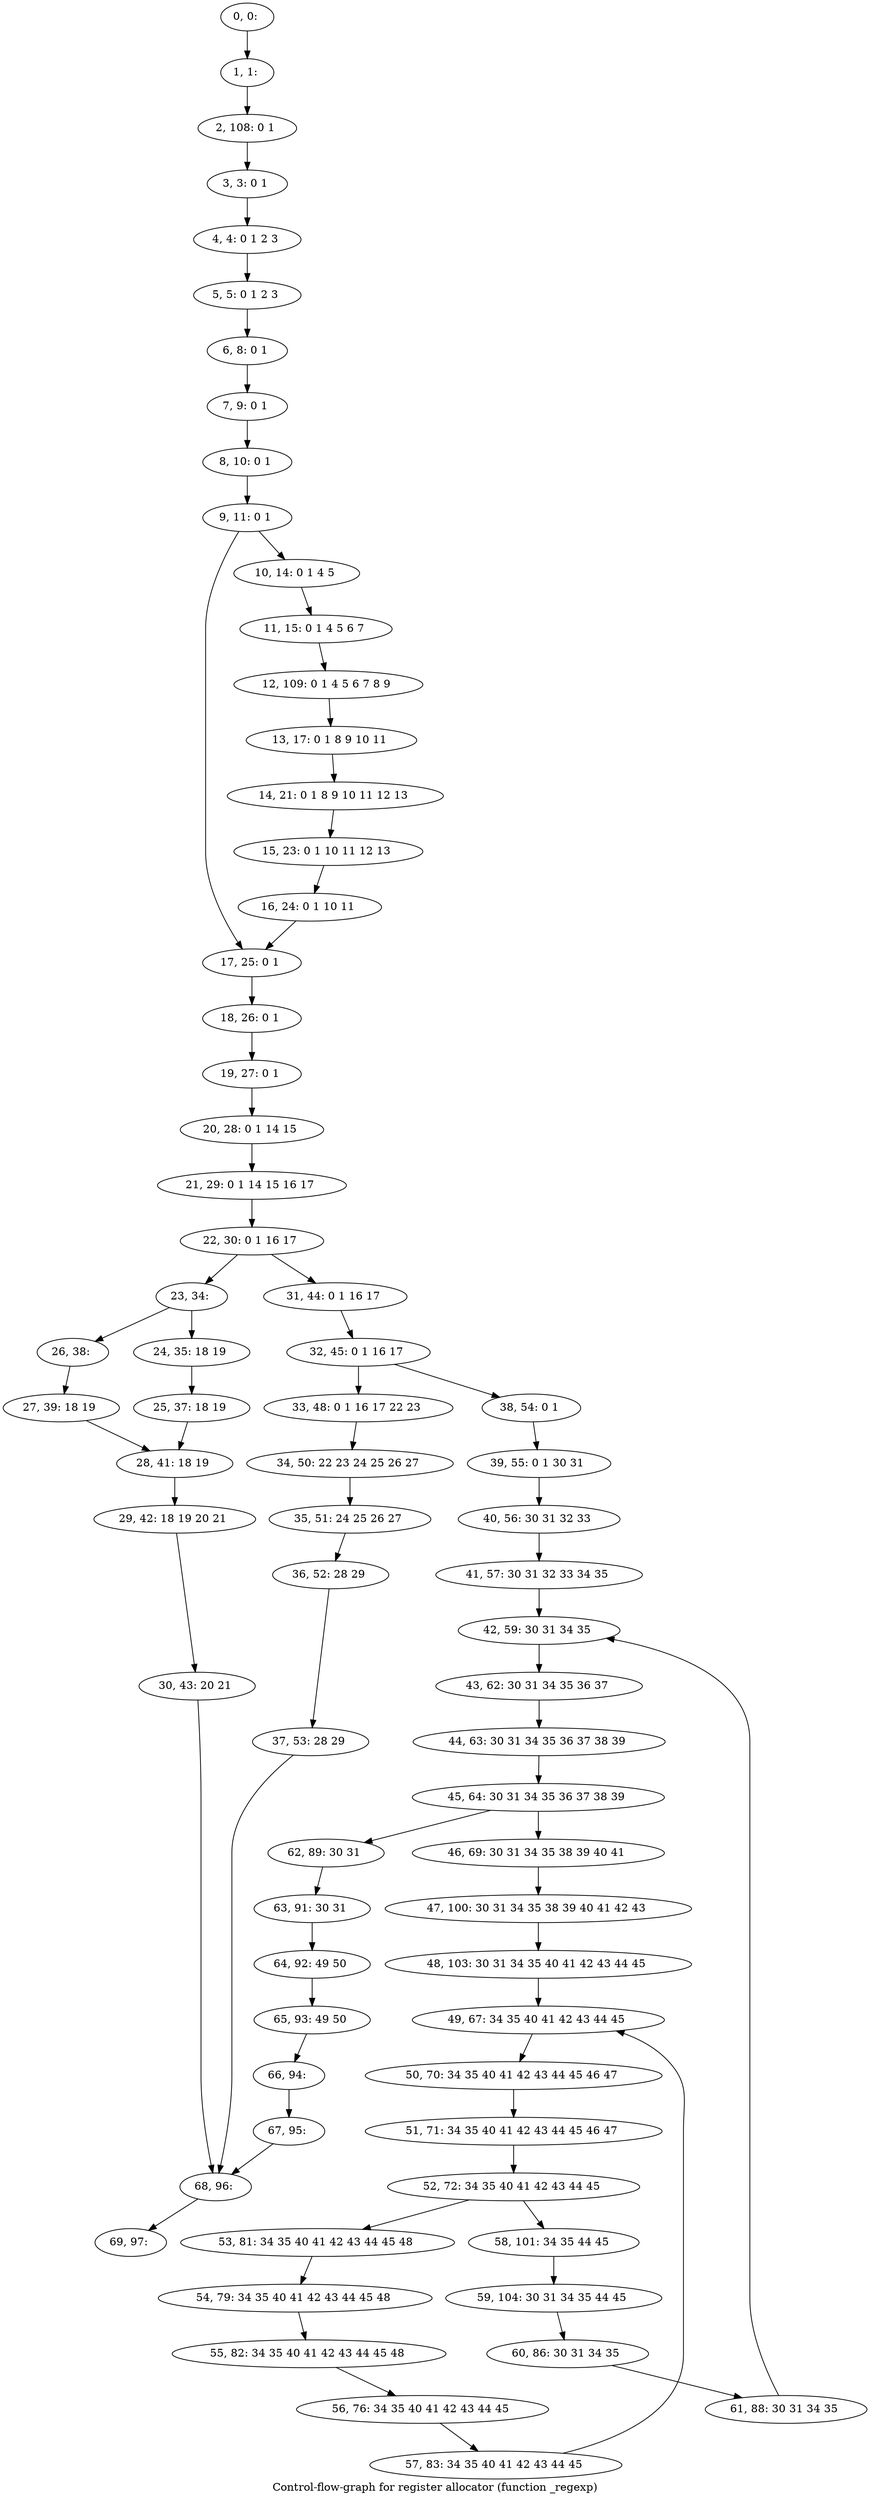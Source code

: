 digraph G {
graph [label="Control-flow-graph for register allocator (function _regexp)"]
0[label="0, 0: "];
1[label="1, 1: "];
2[label="2, 108: 0 1 "];
3[label="3, 3: 0 1 "];
4[label="4, 4: 0 1 2 3 "];
5[label="5, 5: 0 1 2 3 "];
6[label="6, 8: 0 1 "];
7[label="7, 9: 0 1 "];
8[label="8, 10: 0 1 "];
9[label="9, 11: 0 1 "];
10[label="10, 14: 0 1 4 5 "];
11[label="11, 15: 0 1 4 5 6 7 "];
12[label="12, 109: 0 1 4 5 6 7 8 9 "];
13[label="13, 17: 0 1 8 9 10 11 "];
14[label="14, 21: 0 1 8 9 10 11 12 13 "];
15[label="15, 23: 0 1 10 11 12 13 "];
16[label="16, 24: 0 1 10 11 "];
17[label="17, 25: 0 1 "];
18[label="18, 26: 0 1 "];
19[label="19, 27: 0 1 "];
20[label="20, 28: 0 1 14 15 "];
21[label="21, 29: 0 1 14 15 16 17 "];
22[label="22, 30: 0 1 16 17 "];
23[label="23, 34: "];
24[label="24, 35: 18 19 "];
25[label="25, 37: 18 19 "];
26[label="26, 38: "];
27[label="27, 39: 18 19 "];
28[label="28, 41: 18 19 "];
29[label="29, 42: 18 19 20 21 "];
30[label="30, 43: 20 21 "];
31[label="31, 44: 0 1 16 17 "];
32[label="32, 45: 0 1 16 17 "];
33[label="33, 48: 0 1 16 17 22 23 "];
34[label="34, 50: 22 23 24 25 26 27 "];
35[label="35, 51: 24 25 26 27 "];
36[label="36, 52: 28 29 "];
37[label="37, 53: 28 29 "];
38[label="38, 54: 0 1 "];
39[label="39, 55: 0 1 30 31 "];
40[label="40, 56: 30 31 32 33 "];
41[label="41, 57: 30 31 32 33 34 35 "];
42[label="42, 59: 30 31 34 35 "];
43[label="43, 62: 30 31 34 35 36 37 "];
44[label="44, 63: 30 31 34 35 36 37 38 39 "];
45[label="45, 64: 30 31 34 35 36 37 38 39 "];
46[label="46, 69: 30 31 34 35 38 39 40 41 "];
47[label="47, 100: 30 31 34 35 38 39 40 41 42 43 "];
48[label="48, 103: 30 31 34 35 40 41 42 43 44 45 "];
49[label="49, 67: 34 35 40 41 42 43 44 45 "];
50[label="50, 70: 34 35 40 41 42 43 44 45 46 47 "];
51[label="51, 71: 34 35 40 41 42 43 44 45 46 47 "];
52[label="52, 72: 34 35 40 41 42 43 44 45 "];
53[label="53, 81: 34 35 40 41 42 43 44 45 48 "];
54[label="54, 79: 34 35 40 41 42 43 44 45 48 "];
55[label="55, 82: 34 35 40 41 42 43 44 45 48 "];
56[label="56, 76: 34 35 40 41 42 43 44 45 "];
57[label="57, 83: 34 35 40 41 42 43 44 45 "];
58[label="58, 101: 34 35 44 45 "];
59[label="59, 104: 30 31 34 35 44 45 "];
60[label="60, 86: 30 31 34 35 "];
61[label="61, 88: 30 31 34 35 "];
62[label="62, 89: 30 31 "];
63[label="63, 91: 30 31 "];
64[label="64, 92: 49 50 "];
65[label="65, 93: 49 50 "];
66[label="66, 94: "];
67[label="67, 95: "];
68[label="68, 96: "];
69[label="69, 97: "];
0->1 ;
1->2 ;
2->3 ;
3->4 ;
4->5 ;
5->6 ;
6->7 ;
7->8 ;
8->9 ;
9->10 ;
9->17 ;
10->11 ;
11->12 ;
12->13 ;
13->14 ;
14->15 ;
15->16 ;
16->17 ;
17->18 ;
18->19 ;
19->20 ;
20->21 ;
21->22 ;
22->23 ;
22->31 ;
23->24 ;
23->26 ;
24->25 ;
25->28 ;
26->27 ;
27->28 ;
28->29 ;
29->30 ;
30->68 ;
31->32 ;
32->33 ;
32->38 ;
33->34 ;
34->35 ;
35->36 ;
36->37 ;
37->68 ;
38->39 ;
39->40 ;
40->41 ;
41->42 ;
42->43 ;
43->44 ;
44->45 ;
45->46 ;
45->62 ;
46->47 ;
47->48 ;
48->49 ;
49->50 ;
50->51 ;
51->52 ;
52->53 ;
52->58 ;
53->54 ;
54->55 ;
55->56 ;
56->57 ;
57->49 ;
58->59 ;
59->60 ;
60->61 ;
61->42 ;
62->63 ;
63->64 ;
64->65 ;
65->66 ;
66->67 ;
67->68 ;
68->69 ;
}
